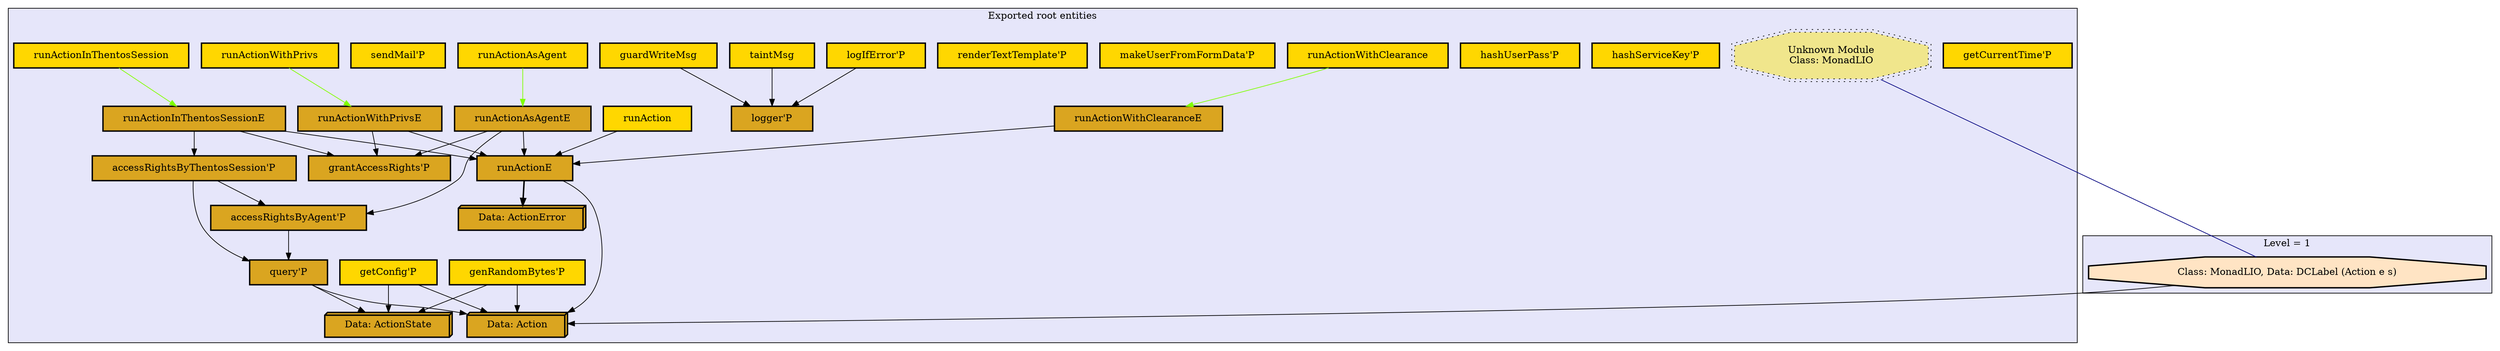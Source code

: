 digraph "Levels within Thentos.Action.Core" {
    node [margin="0.4,0.1"
         ,style=filled];
    subgraph cluster_0 {
        graph [label="Exported root entities"
              ,style=filled
              ,fillcolor=lavender];
        1 [label="Data: Action"
          ,shape=box3d
          ,fillcolor=goldenrod
          ,style="filled,bold"];
        2 [label="Data: ActionError"
          ,shape=box3d
          ,fillcolor=goldenrod
          ,style="filled,bold"];
        5 [label="Data: ActionState"
          ,shape=box3d
          ,fillcolor=goldenrod
          ,style="filled,bold"];
        6 [label="accessRightsByAgent'P"
          ,shape=box
          ,fillcolor=goldenrod
          ,style="filled,bold"];
        7 [label="accessRightsByThentosSession'P"
          ,shape=box
          ,fillcolor=goldenrod
          ,style="filled,bold"];
        10 [label="genRandomBytes'P"
           ,shape=box
           ,fillcolor=gold
           ,style="filled,bold"];
        11 [label="getConfig'P"
           ,shape=box
           ,fillcolor=gold
           ,style="filled,bold"];
        12 [label="getCurrentTime'P"
           ,shape=box
           ,fillcolor=gold
           ,style="filled,bold"];
        13 [label="grantAccessRights'P"
           ,shape=box
           ,fillcolor=goldenrod
           ,style="filled,bold"];
        14 [label=guardWriteMsg
           ,shape=box
           ,fillcolor=gold
           ,style="filled,bold"];
        15 [label="hashServiceKey'P"
           ,shape=box
           ,fillcolor=gold
           ,style="filled,bold"];
        16 [label="hashUserPass'P"
           ,shape=box
           ,fillcolor=gold
           ,style="filled,bold"];
        18 [label="logIfError'P"
           ,shape=box
           ,fillcolor=gold
           ,style="filled,bold"];
        19 [label="logger'P"
           ,shape=box
           ,fillcolor=goldenrod
           ,style="filled,bold"];
        20 [label="makeUserFromFormData'P"
           ,shape=box
           ,fillcolor=gold
           ,style="filled,bold"];
        21 [label="query'P"
           ,shape=box
           ,fillcolor=goldenrod
           ,style="filled,bold"];
        22 [label="renderTextTemplate'P"
           ,shape=box
           ,fillcolor=gold
           ,style="filled,bold"];
        23 [label=runAction
           ,shape=box
           ,fillcolor=gold
           ,style="filled,bold"];
        24 [label=runActionAsAgent
           ,shape=box
           ,fillcolor=gold
           ,style="filled,bold"];
        25 [label=runActionAsAgentE
           ,shape=box
           ,fillcolor=goldenrod
           ,style="filled,bold"];
        26 [label=runActionE
           ,shape=box
           ,fillcolor=goldenrod
           ,style="filled,bold"];
        27 [label=runActionInThentosSession
           ,shape=box
           ,fillcolor=gold
           ,style="filled,bold"];
        28 [label=runActionInThentosSessionE
           ,shape=box
           ,fillcolor=goldenrod
           ,style="filled,bold"];
        29 [label=runActionWithClearance
           ,shape=box
           ,fillcolor=gold
           ,style="filled,bold"];
        30 [label=runActionWithClearanceE
           ,shape=box
           ,fillcolor=goldenrod
           ,style="filled,bold"];
        31 [label=runActionWithPrivs
           ,shape=box
           ,fillcolor=gold
           ,style="filled,bold"];
        32 [label=runActionWithPrivsE
           ,shape=box
           ,fillcolor=goldenrod
           ,style="filled,bold"];
        33 [label="sendMail'P"
           ,shape=box
           ,fillcolor=gold
           ,style="filled,bold"];
        34 [label=taintMsg
           ,shape=box
           ,fillcolor=gold
           ,style="filled,bold"];
        35 [label="Unknown Module\nClass: MonadLIO"
           ,shape=doubleoctagon
           ,fillcolor=khaki
           ,style="filled,dotted"];
    }
    subgraph cluster_1 {
        graph [label="Level = 1"
              ,style=filled
              ,fillcolor=lavender];
        17 [label="Class: MonadLIO, Data: DCLabel (Action e s)"
           ,shape=octagon
           ,fillcolor=bisque
           ,style="filled,bold"];
    }
    6 -> 21 [penwidth=1
            ,color=black];
    7 -> 6 [penwidth=1,color=black];
    7 -> 21 [penwidth=1
            ,color=black];
    10 -> 1 [penwidth=1
            ,color=black];
    10 -> 5 [penwidth=1
            ,color=black];
    11 -> 1 [penwidth=1
            ,color=black];
    11 -> 5 [penwidth=1
            ,color=black];
    14 -> 19 [penwidth=1
             ,color=black];
    17 -> 1 [penwidth=1
            ,color=black];
    18 -> 19 [penwidth=1
             ,color=black];
    21 -> 1 [penwidth=1
            ,color=black];
    21 -> 5 [penwidth=1
            ,color=black];
    23 -> 26 [penwidth=1
             ,color=black];
    24 -> 25 [penwidth=1
             ,color=chartreuse];
    25 -> 6 [penwidth=1
            ,color=black];
    25 -> 13 [penwidth=1
             ,color=black];
    25 -> 26 [penwidth=1
             ,color=black];
    26 -> 1 [penwidth=1
            ,color=black];
    26 -> 2 [penwidth=2.09861228866811
            ,color=black];
    27 -> 28 [penwidth=1
             ,color=chartreuse];
    28 -> 7 [penwidth=1
            ,color=black];
    28 -> 13 [penwidth=1
             ,color=black];
    28 -> 26 [penwidth=1
             ,color=black];
    29 -> 30 [penwidth=1
             ,color=chartreuse];
    30 -> 26 [penwidth=1
             ,color=black];
    31 -> 32 [penwidth=1
             ,color=chartreuse];
    32 -> 13 [penwidth=1
             ,color=black];
    32 -> 26 [penwidth=1
             ,color=black];
    34 -> 19 [penwidth=1
             ,color=black];
    35 -> 17 [penwidth=1
             ,color=navy
             ,dir=none];
}
